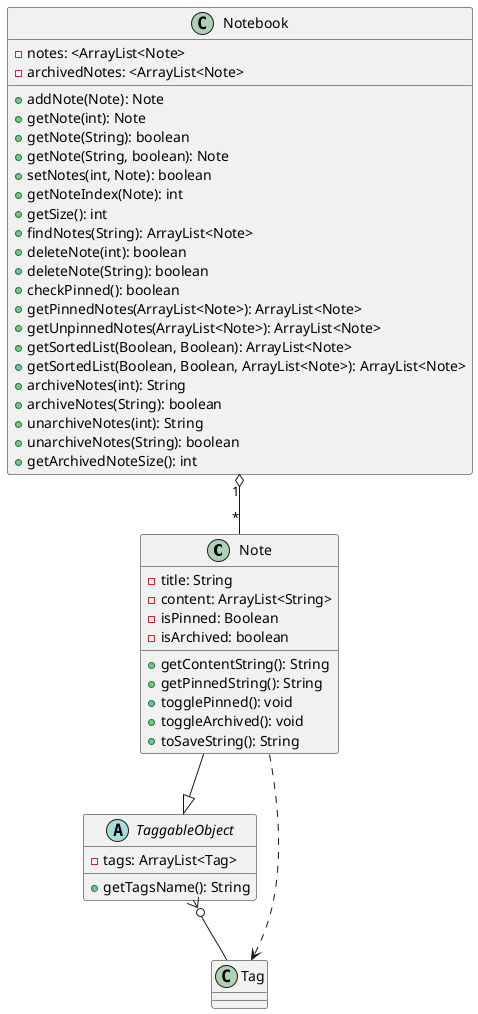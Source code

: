 @startuml

Note --|> TaggableObject
Notebook "1" o-- "*" Note
Note ..> Tag
TaggableObject }o== Tag

class Notebook {
-notes: <ArrayList<Note>
-archivedNotes: <ArrayList<Note>
+addNote(Note): Note
+getNote(int): Note
+getNote(String): boolean
+getNote(String, boolean): Note
+setNotes(int, Note): boolean
+getNoteIndex(Note): int
+getSize(): int
+findNotes(String): ArrayList<Note>
+deleteNote(int): boolean
+deleteNote(String): boolean
+checkPinned(): boolean
+getPinnedNotes(ArrayList<Note>): ArrayList<Note>
+getUnpinnedNotes(ArrayList<Note>): ArrayList<Note>
+getSortedList(Boolean, Boolean): ArrayList<Note>
+getSortedList(Boolean, Boolean, ArrayList<Note>): ArrayList<Note>
+archiveNotes(int): String
+archiveNotes(String): boolean
+unarchiveNotes(int): String
+unarchiveNotes(String): boolean
+getArchivedNoteSize(): int
}

class Note {
-title: String
-content: ArrayList<String>
-isPinned: Boolean
-isArchived: boolean
+getContentString(): String
+getPinnedString(): String
+togglePinned(): void
+toggleArchived(): void
+toSaveString(): String
}

abstract class TaggableObject {
-tags: ArrayList<Tag>
+getTagsName(): String
}

@enduml